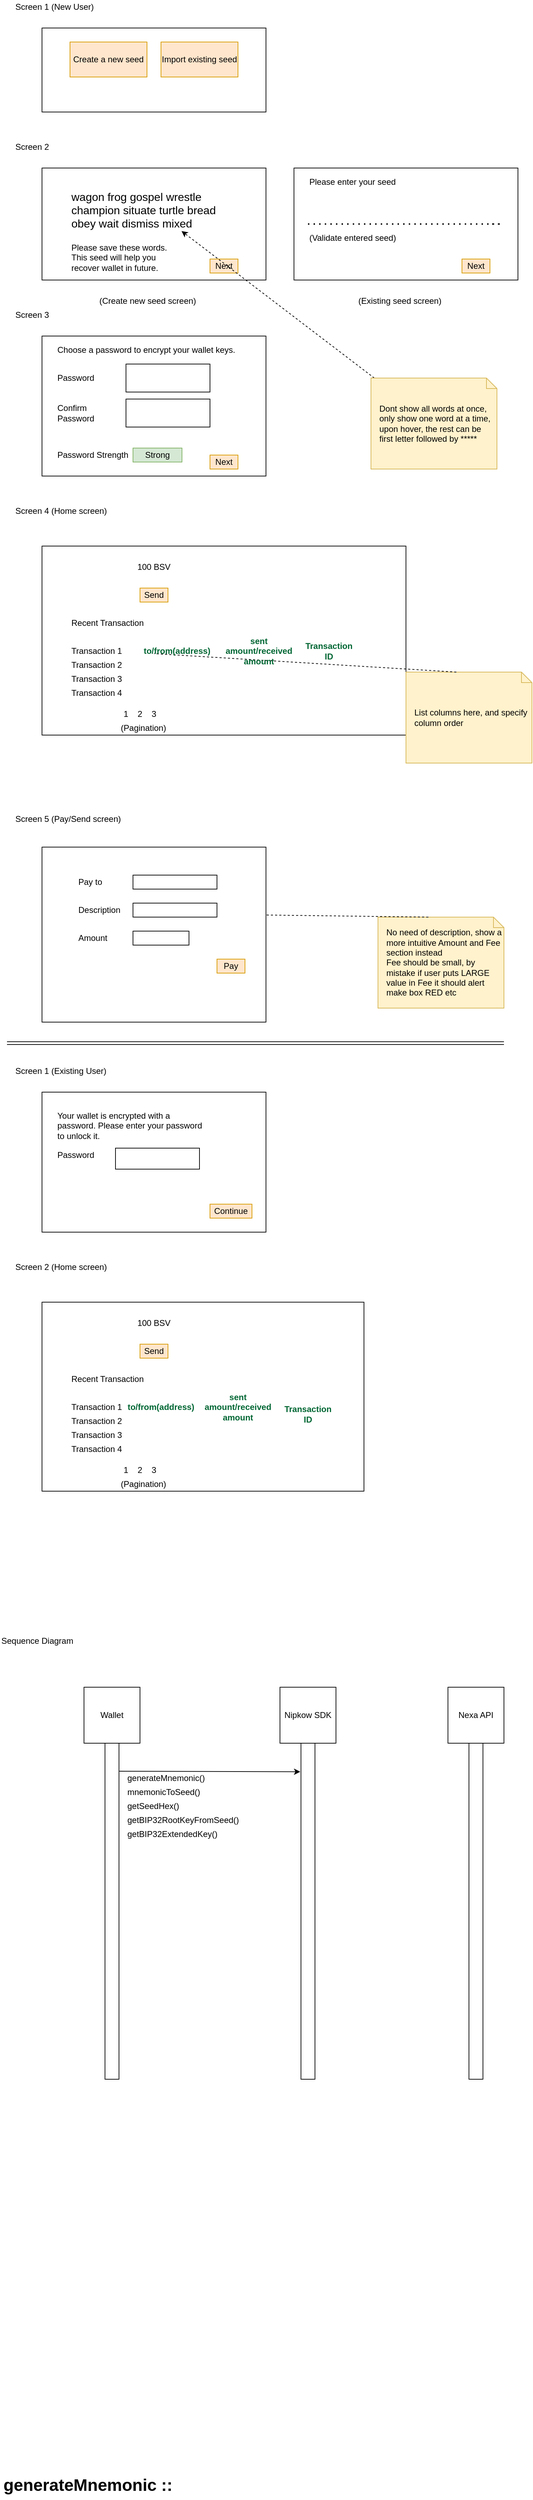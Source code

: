 <mxfile version="13.6.2" type="github">
  <diagram id="G2U72_mk4-tE0iACLa10" name="Page-1">
    <mxGraphModel dx="1350" dy="769" grid="1" gridSize="10" guides="1" tooltips="1" connect="1" arrows="1" fold="1" page="1" pageScale="1" pageWidth="827" pageHeight="1169" math="0" shadow="0">
      <root>
        <mxCell id="0" />
        <mxCell id="1" parent="0" />
        <mxCell id="WEFgnCn8ByLuufPp5znP-1" value="" style="rounded=0;whiteSpace=wrap;html=1;" parent="1" vertex="1">
          <mxGeometry x="100" y="70" width="320" height="120" as="geometry" />
        </mxCell>
        <mxCell id="WEFgnCn8ByLuufPp5znP-2" value="Screen 1 (New User)" style="text;html=1;strokeColor=none;fillColor=none;align=left;verticalAlign=middle;whiteSpace=wrap;rounded=0;" parent="1" vertex="1">
          <mxGeometry x="60" y="30" width="250" height="20" as="geometry" />
        </mxCell>
        <mxCell id="WEFgnCn8ByLuufPp5znP-3" value="Screen 2" style="text;html=1;strokeColor=none;fillColor=none;align=left;verticalAlign=middle;whiteSpace=wrap;rounded=0;" parent="1" vertex="1">
          <mxGeometry x="60" y="230" width="60" height="20" as="geometry" />
        </mxCell>
        <mxCell id="WEFgnCn8ByLuufPp5znP-4" value="Screen 4 (Home screen)" style="text;html=1;strokeColor=none;fillColor=none;align=left;verticalAlign=middle;whiteSpace=wrap;rounded=0;" parent="1" vertex="1">
          <mxGeometry x="60" y="750" width="230" height="20" as="geometry" />
        </mxCell>
        <mxCell id="WEFgnCn8ByLuufPp5znP-5" value="Screen 3" style="text;html=1;strokeColor=none;fillColor=none;align=left;verticalAlign=middle;whiteSpace=wrap;rounded=0;" parent="1" vertex="1">
          <mxGeometry x="60" y="470" width="60" height="20" as="geometry" />
        </mxCell>
        <mxCell id="WEFgnCn8ByLuufPp5znP-6" value="Screen 5 (Pay/Send screen)" style="text;html=1;strokeColor=none;fillColor=none;align=left;verticalAlign=middle;whiteSpace=wrap;rounded=0;" parent="1" vertex="1">
          <mxGeometry x="60" y="1190" width="320" height="20" as="geometry" />
        </mxCell>
        <mxCell id="WEFgnCn8ByLuufPp5znP-7" value="Create a new seed" style="text;html=1;align=center;verticalAlign=middle;whiteSpace=wrap;rounded=0;labelBackgroundColor=none;fillColor=#ffe6cc;strokeColor=#d79b00;" parent="1" vertex="1">
          <mxGeometry x="140" y="90" width="110" height="50" as="geometry" />
        </mxCell>
        <mxCell id="WEFgnCn8ByLuufPp5znP-8" value="Import existing seed" style="text;html=1;strokeColor=#d79b00;fillColor=#ffe6cc;align=center;verticalAlign=middle;whiteSpace=wrap;rounded=0;" parent="1" vertex="1">
          <mxGeometry x="270" y="90" width="110" height="50" as="geometry" />
        </mxCell>
        <mxCell id="WEFgnCn8ByLuufPp5znP-9" value="" style="rounded=0;whiteSpace=wrap;html=1;labelBackgroundColor=none;fillColor=none;align=center;" parent="1" vertex="1">
          <mxGeometry x="100" y="270" width="320" height="160" as="geometry" />
        </mxCell>
        <mxCell id="WEFgnCn8ByLuufPp5znP-10" value="" style="rounded=0;whiteSpace=wrap;html=1;labelBackgroundColor=none;fillColor=none;align=center;" parent="1" vertex="1">
          <mxGeometry x="460" y="270" width="320" height="160" as="geometry" />
        </mxCell>
        <mxCell id="WEFgnCn8ByLuufPp5znP-11" value="(Create new seed screen)" style="text;html=1;strokeColor=none;fillColor=none;align=left;verticalAlign=middle;whiteSpace=wrap;rounded=0;labelBackgroundColor=none;" parent="1" vertex="1">
          <mxGeometry x="180" y="450" width="160" height="20" as="geometry" />
        </mxCell>
        <mxCell id="WEFgnCn8ByLuufPp5znP-12" value="(Existing seed screen)" style="text;html=1;strokeColor=none;fillColor=none;align=left;verticalAlign=middle;whiteSpace=wrap;rounded=0;labelBackgroundColor=none;" parent="1" vertex="1">
          <mxGeometry x="550" y="450" width="160" height="20" as="geometry" />
        </mxCell>
        <mxCell id="WEFgnCn8ByLuufPp5znP-13" value="&lt;p style=&quot;font-size: medium ; margin: 0px&quot;&gt;wagon frog gospel wrestle champion situate turtle bread obey wait dismiss mixed&lt;/p&gt;" style="text;html=1;strokeColor=none;fillColor=none;align=left;verticalAlign=middle;whiteSpace=wrap;rounded=0;labelBackgroundColor=none;" parent="1" vertex="1">
          <mxGeometry x="140" y="300" width="240" height="60" as="geometry" />
        </mxCell>
        <mxCell id="WEFgnCn8ByLuufPp5znP-14" value="Next" style="text;html=1;strokeColor=#d79b00;fillColor=#ffe6cc;align=center;verticalAlign=middle;whiteSpace=wrap;rounded=0;labelBackgroundColor=none;" parent="1" vertex="1">
          <mxGeometry x="340" y="400" width="40" height="20" as="geometry" />
        </mxCell>
        <mxCell id="WEFgnCn8ByLuufPp5znP-15" value="Next" style="text;html=1;strokeColor=#d79b00;fillColor=#ffe6cc;align=center;verticalAlign=middle;whiteSpace=wrap;rounded=0;labelBackgroundColor=none;" parent="1" vertex="1">
          <mxGeometry x="700" y="400" width="40" height="20" as="geometry" />
        </mxCell>
        <mxCell id="WEFgnCn8ByLuufPp5znP-16" value="" style="endArrow=none;dashed=1;html=1;dashPattern=1 3;strokeWidth=2;" parent="1" edge="1">
          <mxGeometry width="50" height="50" relative="1" as="geometry">
            <mxPoint x="480" y="350" as="sourcePoint" />
            <mxPoint x="740" y="350" as="targetPoint" />
            <Array as="points">
              <mxPoint x="740" y="350" />
              <mxPoint x="760" y="350" />
            </Array>
          </mxGeometry>
        </mxCell>
        <mxCell id="WEFgnCn8ByLuufPp5znP-17" value="Please enter your seed" style="text;html=1;strokeColor=none;fillColor=none;align=left;verticalAlign=middle;whiteSpace=wrap;rounded=0;labelBackgroundColor=none;" parent="1" vertex="1">
          <mxGeometry x="480" y="280" width="160" height="20" as="geometry" />
        </mxCell>
        <mxCell id="WEFgnCn8ByLuufPp5znP-18" value="" style="rounded=0;whiteSpace=wrap;html=1;labelBackgroundColor=none;fillColor=none;align=center;" parent="1" vertex="1">
          <mxGeometry x="100" y="510" width="320" height="200" as="geometry" />
        </mxCell>
        <mxCell id="WEFgnCn8ByLuufPp5znP-19" value="Choose a password to encrypt your wallet keys." style="text;html=1;strokeColor=none;fillColor=none;align=left;verticalAlign=middle;whiteSpace=wrap;rounded=0;labelBackgroundColor=none;" parent="1" vertex="1">
          <mxGeometry x="120" y="520" width="260" height="20" as="geometry" />
        </mxCell>
        <mxCell id="WEFgnCn8ByLuufPp5znP-20" value="" style="rounded=0;whiteSpace=wrap;html=1;labelBackgroundColor=none;fillColor=none;align=left;" parent="1" vertex="1">
          <mxGeometry x="220" y="550" width="120" height="40" as="geometry" />
        </mxCell>
        <mxCell id="WEFgnCn8ByLuufPp5znP-21" value="Password" style="text;html=1;strokeColor=none;fillColor=none;align=left;verticalAlign=middle;whiteSpace=wrap;rounded=0;labelBackgroundColor=none;" parent="1" vertex="1">
          <mxGeometry x="120" y="560" width="80" height="20" as="geometry" />
        </mxCell>
        <mxCell id="WEFgnCn8ByLuufPp5znP-22" value="Confirm&amp;nbsp; Password" style="text;html=1;strokeColor=none;fillColor=none;align=left;verticalAlign=middle;whiteSpace=wrap;rounded=0;labelBackgroundColor=none;" parent="1" vertex="1">
          <mxGeometry x="120" y="610" width="40" height="20" as="geometry" />
        </mxCell>
        <mxCell id="WEFgnCn8ByLuufPp5znP-23" value="" style="rounded=0;whiteSpace=wrap;html=1;labelBackgroundColor=none;fillColor=none;align=left;" parent="1" vertex="1">
          <mxGeometry x="220" y="600" width="120" height="40" as="geometry" />
        </mxCell>
        <mxCell id="WEFgnCn8ByLuufPp5znP-24" value="Next" style="text;html=1;strokeColor=#d79b00;fillColor=#ffe6cc;align=center;verticalAlign=middle;whiteSpace=wrap;rounded=0;labelBackgroundColor=none;" parent="1" vertex="1">
          <mxGeometry x="340" y="680" width="40" height="20" as="geometry" />
        </mxCell>
        <mxCell id="WEFgnCn8ByLuufPp5znP-25" value="Password Strength" style="text;html=1;strokeColor=none;fillColor=none;align=left;verticalAlign=middle;whiteSpace=wrap;rounded=0;labelBackgroundColor=none;" parent="1" vertex="1">
          <mxGeometry x="120" y="670" width="110" height="20" as="geometry" />
        </mxCell>
        <mxCell id="WEFgnCn8ByLuufPp5znP-26" value="Strong" style="text;html=1;strokeColor=#82b366;fillColor=#d5e8d4;align=center;verticalAlign=middle;whiteSpace=wrap;rounded=0;labelBackgroundColor=none;" parent="1" vertex="1">
          <mxGeometry x="230" y="670" width="70" height="20" as="geometry" />
        </mxCell>
        <mxCell id="WEFgnCn8ByLuufPp5znP-27" value="" style="rounded=0;whiteSpace=wrap;html=1;labelBackgroundColor=none;fillColor=none;align=left;" parent="1" vertex="1">
          <mxGeometry x="100" y="810" width="520" height="270" as="geometry" />
        </mxCell>
        <mxCell id="WEFgnCn8ByLuufPp5znP-28" value="100 BSV" style="text;html=1;strokeColor=none;fillColor=none;align=center;verticalAlign=middle;whiteSpace=wrap;rounded=0;labelBackgroundColor=none;" parent="1" vertex="1">
          <mxGeometry x="220" y="830" width="80" height="20" as="geometry" />
        </mxCell>
        <mxCell id="WEFgnCn8ByLuufPp5znP-29" value="Send" style="text;html=1;strokeColor=#d79b00;fillColor=#ffe6cc;align=center;verticalAlign=middle;whiteSpace=wrap;rounded=0;labelBackgroundColor=none;" parent="1" vertex="1">
          <mxGeometry x="240" y="870" width="40" height="20" as="geometry" />
        </mxCell>
        <mxCell id="WEFgnCn8ByLuufPp5znP-30" value="Recent Transaction" style="text;html=1;strokeColor=none;fillColor=none;align=left;verticalAlign=middle;whiteSpace=wrap;rounded=0;labelBackgroundColor=none;" parent="1" vertex="1">
          <mxGeometry x="140" y="910" width="120" height="20" as="geometry" />
        </mxCell>
        <mxCell id="WEFgnCn8ByLuufPp5znP-31" value="Transaction 1" style="text;html=1;strokeColor=none;fillColor=none;align=left;verticalAlign=middle;whiteSpace=wrap;rounded=0;labelBackgroundColor=none;" parent="1" vertex="1">
          <mxGeometry x="140" y="950" width="120" height="20" as="geometry" />
        </mxCell>
        <mxCell id="WEFgnCn8ByLuufPp5znP-32" value="Transaction 2" style="text;html=1;strokeColor=none;fillColor=none;align=left;verticalAlign=middle;whiteSpace=wrap;rounded=0;labelBackgroundColor=none;" parent="1" vertex="1">
          <mxGeometry x="140" y="970" width="120" height="20" as="geometry" />
        </mxCell>
        <mxCell id="WEFgnCn8ByLuufPp5znP-33" value="Transaction 3" style="text;html=1;strokeColor=none;fillColor=none;align=left;verticalAlign=middle;whiteSpace=wrap;rounded=0;labelBackgroundColor=none;" parent="1" vertex="1">
          <mxGeometry x="140" y="990" width="120" height="20" as="geometry" />
        </mxCell>
        <mxCell id="WEFgnCn8ByLuufPp5znP-34" value="Transaction 4" style="text;html=1;strokeColor=none;fillColor=none;align=left;verticalAlign=middle;whiteSpace=wrap;rounded=0;labelBackgroundColor=none;" parent="1" vertex="1">
          <mxGeometry x="140" y="1010" width="120" height="20" as="geometry" />
        </mxCell>
        <mxCell id="WEFgnCn8ByLuufPp5znP-35" value="" style="rounded=0;whiteSpace=wrap;html=1;labelBackgroundColor=none;fillColor=none;align=left;" parent="1" vertex="1">
          <mxGeometry x="100" y="1240" width="320" height="250" as="geometry" />
        </mxCell>
        <mxCell id="WEFgnCn8ByLuufPp5znP-36" value="Pay to" style="text;html=1;strokeColor=none;fillColor=none;align=left;verticalAlign=middle;whiteSpace=wrap;rounded=0;labelBackgroundColor=none;" parent="1" vertex="1">
          <mxGeometry x="150" y="1280" width="40" height="20" as="geometry" />
        </mxCell>
        <mxCell id="WEFgnCn8ByLuufPp5znP-37" value="Description" style="text;html=1;strokeColor=none;fillColor=none;align=left;verticalAlign=middle;whiteSpace=wrap;rounded=0;labelBackgroundColor=none;" parent="1" vertex="1">
          <mxGeometry x="150" y="1320" width="80" height="20" as="geometry" />
        </mxCell>
        <mxCell id="WEFgnCn8ByLuufPp5znP-38" value="Amount" style="text;html=1;strokeColor=none;fillColor=none;align=left;verticalAlign=middle;whiteSpace=wrap;rounded=0;labelBackgroundColor=none;" parent="1" vertex="1">
          <mxGeometry x="150" y="1360" width="40" height="20" as="geometry" />
        </mxCell>
        <mxCell id="WEFgnCn8ByLuufPp5znP-39" value="Pay" style="text;html=1;strokeColor=#d79b00;fillColor=#ffe6cc;align=center;verticalAlign=middle;whiteSpace=wrap;rounded=0;labelBackgroundColor=none;" parent="1" vertex="1">
          <mxGeometry x="350" y="1400" width="40" height="20" as="geometry" />
        </mxCell>
        <mxCell id="WEFgnCn8ByLuufPp5znP-40" value="" style="rounded=0;whiteSpace=wrap;html=1;labelBackgroundColor=none;fillColor=none;align=left;" parent="1" vertex="1">
          <mxGeometry x="230" y="1280" width="120" height="20" as="geometry" />
        </mxCell>
        <mxCell id="WEFgnCn8ByLuufPp5znP-41" value="" style="rounded=0;whiteSpace=wrap;html=1;labelBackgroundColor=none;fillColor=none;align=left;" parent="1" vertex="1">
          <mxGeometry x="230" y="1320" width="120" height="20" as="geometry" />
        </mxCell>
        <mxCell id="WEFgnCn8ByLuufPp5znP-42" value="" style="rounded=0;whiteSpace=wrap;html=1;labelBackgroundColor=none;fillColor=none;align=left;" parent="1" vertex="1">
          <mxGeometry x="230" y="1360" width="80" height="20" as="geometry" />
        </mxCell>
        <mxCell id="WEFgnCn8ByLuufPp5znP-43" value="(Validate entered seed)" style="text;html=1;strokeColor=none;fillColor=none;align=left;verticalAlign=middle;whiteSpace=wrap;rounded=0;labelBackgroundColor=none;" parent="1" vertex="1">
          <mxGeometry x="480" y="360" width="280" height="20" as="geometry" />
        </mxCell>
        <mxCell id="WEFgnCn8ByLuufPp5znP-44" value="Please save these words. This seed will help you recover wallet in future." style="text;html=1;strokeColor=none;fillColor=none;align=left;verticalAlign=top;whiteSpace=wrap;rounded=0;labelBackgroundColor=none;" parent="1" vertex="1">
          <mxGeometry x="140" y="370" width="160" height="50" as="geometry" />
        </mxCell>
        <mxCell id="WEFgnCn8ByLuufPp5znP-45" value="Screen 1 (Existing User)" style="text;html=1;strokeColor=none;fillColor=none;align=left;verticalAlign=middle;whiteSpace=wrap;rounded=0;" parent="1" vertex="1">
          <mxGeometry x="60" y="1550" width="250" height="20" as="geometry" />
        </mxCell>
        <mxCell id="WEFgnCn8ByLuufPp5znP-46" value="" style="rounded=0;whiteSpace=wrap;html=1;labelBackgroundColor=none;fillColor=none;align=center;" parent="1" vertex="1">
          <mxGeometry x="100" y="1590" width="320" height="200" as="geometry" />
        </mxCell>
        <mxCell id="WEFgnCn8ByLuufPp5znP-47" value="Your wallet is encrypted with a password. Please enter your password to unlock it." style="text;html=1;strokeColor=none;fillColor=none;align=left;verticalAlign=top;whiteSpace=wrap;rounded=0;labelBackgroundColor=none;" parent="1" vertex="1">
          <mxGeometry x="120" y="1610" width="220" height="60" as="geometry" />
        </mxCell>
        <mxCell id="WEFgnCn8ByLuufPp5znP-48" value="Password" style="text;html=1;strokeColor=none;fillColor=none;align=left;verticalAlign=middle;whiteSpace=wrap;rounded=0;labelBackgroundColor=none;" parent="1" vertex="1">
          <mxGeometry x="120" y="1670" width="80" height="20" as="geometry" />
        </mxCell>
        <mxCell id="WEFgnCn8ByLuufPp5znP-49" value="" style="rounded=0;whiteSpace=wrap;html=1;labelBackgroundColor=none;fillColor=none;align=left;" parent="1" vertex="1">
          <mxGeometry x="205" y="1670" width="120" height="30" as="geometry" />
        </mxCell>
        <mxCell id="WEFgnCn8ByLuufPp5znP-50" value="Continue" style="text;html=1;strokeColor=#d79b00;fillColor=#ffe6cc;align=center;verticalAlign=middle;whiteSpace=wrap;rounded=0;labelBackgroundColor=none;" parent="1" vertex="1">
          <mxGeometry x="340" y="1750" width="60" height="20" as="geometry" />
        </mxCell>
        <mxCell id="WEFgnCn8ByLuufPp5znP-51" value="1" style="text;html=1;strokeColor=none;fillColor=none;align=center;verticalAlign=middle;whiteSpace=wrap;rounded=0;labelBackgroundColor=none;" parent="1" vertex="1">
          <mxGeometry x="200" y="1040" width="40" height="20" as="geometry" />
        </mxCell>
        <mxCell id="WEFgnCn8ByLuufPp5znP-52" value="2" style="text;html=1;strokeColor=none;fillColor=none;align=center;verticalAlign=middle;whiteSpace=wrap;rounded=0;labelBackgroundColor=none;" parent="1" vertex="1">
          <mxGeometry x="220" y="1040" width="40" height="20" as="geometry" />
        </mxCell>
        <mxCell id="WEFgnCn8ByLuufPp5znP-53" value="3" style="text;html=1;strokeColor=none;fillColor=none;align=center;verticalAlign=middle;whiteSpace=wrap;rounded=0;labelBackgroundColor=none;" parent="1" vertex="1">
          <mxGeometry x="240" y="1040" width="40" height="20" as="geometry" />
        </mxCell>
        <mxCell id="WEFgnCn8ByLuufPp5znP-54" value="(Pagination)" style="text;html=1;strokeColor=none;fillColor=none;align=center;verticalAlign=middle;whiteSpace=wrap;rounded=0;labelBackgroundColor=none;" parent="1" vertex="1">
          <mxGeometry x="210" y="1060" width="70" height="20" as="geometry" />
        </mxCell>
        <mxCell id="WEFgnCn8ByLuufPp5znP-55" value="Screen 2 (Home screen)" style="text;html=1;strokeColor=none;fillColor=none;align=left;verticalAlign=middle;whiteSpace=wrap;rounded=0;" parent="1" vertex="1">
          <mxGeometry x="60" y="1830" width="230" height="20" as="geometry" />
        </mxCell>
        <mxCell id="WEFgnCn8ByLuufPp5znP-56" value="" style="rounded=0;whiteSpace=wrap;html=1;labelBackgroundColor=none;fillColor=none;align=left;" parent="1" vertex="1">
          <mxGeometry x="100" y="1890" width="460" height="270" as="geometry" />
        </mxCell>
        <mxCell id="WEFgnCn8ByLuufPp5znP-57" value="100 BSV" style="text;html=1;strokeColor=none;fillColor=none;align=center;verticalAlign=middle;whiteSpace=wrap;rounded=0;labelBackgroundColor=none;" parent="1" vertex="1">
          <mxGeometry x="220" y="1910" width="80" height="20" as="geometry" />
        </mxCell>
        <mxCell id="WEFgnCn8ByLuufPp5znP-58" value="Send" style="text;html=1;strokeColor=#d79b00;fillColor=#ffe6cc;align=center;verticalAlign=middle;whiteSpace=wrap;rounded=0;labelBackgroundColor=none;" parent="1" vertex="1">
          <mxGeometry x="240" y="1950" width="40" height="20" as="geometry" />
        </mxCell>
        <mxCell id="WEFgnCn8ByLuufPp5znP-59" value="Recent Transaction" style="text;html=1;strokeColor=none;fillColor=none;align=left;verticalAlign=middle;whiteSpace=wrap;rounded=0;labelBackgroundColor=none;" parent="1" vertex="1">
          <mxGeometry x="140" y="1990" width="120" height="20" as="geometry" />
        </mxCell>
        <mxCell id="WEFgnCn8ByLuufPp5znP-60" value="Transaction 1" style="text;html=1;strokeColor=none;fillColor=none;align=left;verticalAlign=middle;whiteSpace=wrap;rounded=0;labelBackgroundColor=none;" parent="1" vertex="1">
          <mxGeometry x="140" y="2030" width="120" height="20" as="geometry" />
        </mxCell>
        <mxCell id="WEFgnCn8ByLuufPp5znP-61" value="Transaction 2" style="text;html=1;strokeColor=none;fillColor=none;align=left;verticalAlign=middle;whiteSpace=wrap;rounded=0;labelBackgroundColor=none;" parent="1" vertex="1">
          <mxGeometry x="140" y="2050" width="120" height="20" as="geometry" />
        </mxCell>
        <mxCell id="WEFgnCn8ByLuufPp5znP-62" value="Transaction 3" style="text;html=1;strokeColor=none;fillColor=none;align=left;verticalAlign=middle;whiteSpace=wrap;rounded=0;labelBackgroundColor=none;" parent="1" vertex="1">
          <mxGeometry x="140" y="2070" width="120" height="20" as="geometry" />
        </mxCell>
        <mxCell id="WEFgnCn8ByLuufPp5znP-63" value="Transaction 4" style="text;html=1;strokeColor=none;fillColor=none;align=left;verticalAlign=middle;whiteSpace=wrap;rounded=0;labelBackgroundColor=none;" parent="1" vertex="1">
          <mxGeometry x="140" y="2090" width="120" height="20" as="geometry" />
        </mxCell>
        <mxCell id="WEFgnCn8ByLuufPp5znP-64" value="1" style="text;html=1;strokeColor=none;fillColor=none;align=center;verticalAlign=middle;whiteSpace=wrap;rounded=0;labelBackgroundColor=none;" parent="1" vertex="1">
          <mxGeometry x="200" y="2120" width="40" height="20" as="geometry" />
        </mxCell>
        <mxCell id="WEFgnCn8ByLuufPp5znP-65" value="2" style="text;html=1;strokeColor=none;fillColor=none;align=center;verticalAlign=middle;whiteSpace=wrap;rounded=0;labelBackgroundColor=none;" parent="1" vertex="1">
          <mxGeometry x="220" y="2120" width="40" height="20" as="geometry" />
        </mxCell>
        <mxCell id="WEFgnCn8ByLuufPp5znP-66" value="3" style="text;html=1;strokeColor=none;fillColor=none;align=center;verticalAlign=middle;whiteSpace=wrap;rounded=0;labelBackgroundColor=none;" parent="1" vertex="1">
          <mxGeometry x="240" y="2120" width="40" height="20" as="geometry" />
        </mxCell>
        <mxCell id="WEFgnCn8ByLuufPp5znP-67" value="(Pagination)" style="text;html=1;strokeColor=none;fillColor=none;align=center;verticalAlign=middle;whiteSpace=wrap;rounded=0;labelBackgroundColor=none;" parent="1" vertex="1">
          <mxGeometry x="210" y="2140" width="70" height="20" as="geometry" />
        </mxCell>
        <mxCell id="WEFgnCn8ByLuufPp5znP-82" style="rounded=0;orthogonalLoop=1;jettySize=auto;html=1;dashed=1;" parent="1" source="WEFgnCn8ByLuufPp5znP-81" target="WEFgnCn8ByLuufPp5znP-13" edge="1">
          <mxGeometry relative="1" as="geometry" />
        </mxCell>
        <mxCell id="WEFgnCn8ByLuufPp5znP-81" value="Dont show all words at once, only show one word at a time, upon hover, the rest can be first letter followed by *****" style="shape=note;size=15;align=left;spacingLeft=10;html=1;whiteSpace=wrap;fillColor=#fff2cc;strokeColor=#d6b656;" parent="1" vertex="1">
          <mxGeometry x="570" y="570" width="180" height="130" as="geometry" />
        </mxCell>
        <mxCell id="YPXlL28YaBKqJH8wK1t2-1" value="Wallet" style="whiteSpace=wrap;html=1;aspect=fixed;" parent="1" vertex="1">
          <mxGeometry x="160" y="2440" width="80" height="80" as="geometry" />
        </mxCell>
        <mxCell id="hKRBO41xjEEhLr28S79f-1" value="" style="group" parent="1" connectable="0" vertex="1">
          <mxGeometry x="620" y="990" width="180" height="130" as="geometry" />
        </mxCell>
        <mxCell id="WEFgnCn8ByLuufPp5znP-78" value="List columns here, and specify column order" style="shape=note;size=15;align=left;spacingLeft=10;html=1;whiteSpace=wrap;fillColor=#fff2cc;strokeColor=#d6b656;" parent="hKRBO41xjEEhLr28S79f-1" vertex="1">
          <mxGeometry width="180" height="130" as="geometry" />
        </mxCell>
        <mxCell id="YPXlL28YaBKqJH8wK1t2-2" value="Nipkow SDK" style="whiteSpace=wrap;html=1;aspect=fixed;" parent="1" vertex="1">
          <mxGeometry x="440" y="2440" width="80" height="80" as="geometry" />
        </mxCell>
        <mxCell id="hKRBO41xjEEhLr28S79f-2" value="" style="group" parent="1" connectable="0" vertex="1">
          <mxGeometry x="580" y="1340" width="180" height="130" as="geometry" />
        </mxCell>
        <mxCell id="hKRBO41xjEEhLr28S79f-3" value="No need of description, show a more intuitive Amount and Fee section instead&lt;br&gt;Fee should be small, by mistake if user puts LARGE value in Fee it should alert make box RED etc" style="shape=note;size=15;align=left;spacingLeft=10;html=1;whiteSpace=wrap;fillColor=#fff2cc;strokeColor=#d6b656;" parent="hKRBO41xjEEhLr28S79f-2" vertex="1">
          <mxGeometry width="180" height="130" as="geometry" />
        </mxCell>
        <mxCell id="YPXlL28YaBKqJH8wK1t2-3" value="Nexa API" style="whiteSpace=wrap;html=1;aspect=fixed;" parent="1" vertex="1">
          <mxGeometry x="680" y="2440" width="80" height="80" as="geometry" />
        </mxCell>
        <mxCell id="hKRBO41xjEEhLr28S79f-4" value="" style="edgeStyle=none;endArrow=none;exitX=0.4;exitY=0;dashed=1;html=1;entryX=0.997;entryY=0.388;entryDx=0;entryDy=0;entryPerimeter=0;" parent="1" source="hKRBO41xjEEhLr28S79f-3" target="WEFgnCn8ByLuufPp5znP-35" edge="1">
          <mxGeometry x="1" relative="1" as="geometry">
            <mxPoint x="550" y="1240" as="targetPoint" />
          </mxGeometry>
        </mxCell>
        <mxCell id="YPXlL28YaBKqJH8wK1t2-4" value="" style="rounded=0;whiteSpace=wrap;html=1;" parent="1" vertex="1">
          <mxGeometry x="190" y="2520" width="20" height="480" as="geometry" />
        </mxCell>
        <mxCell id="hKRBO41xjEEhLr28S79f-5" value="" style="shape=link;html=1;" parent="1" edge="1">
          <mxGeometry width="100" relative="1" as="geometry">
            <mxPoint x="50" y="1520" as="sourcePoint" />
            <mxPoint x="760" y="1520" as="targetPoint" />
          </mxGeometry>
        </mxCell>
        <mxCell id="YPXlL28YaBKqJH8wK1t2-5" value="" style="rounded=0;whiteSpace=wrap;html=1;" parent="1" vertex="1">
          <mxGeometry x="470" y="2520" width="20" height="480" as="geometry" />
        </mxCell>
        <mxCell id="YPXlL28YaBKqJH8wK1t2-6" value="" style="rounded=0;whiteSpace=wrap;html=1;" parent="1" vertex="1">
          <mxGeometry x="710" y="2520" width="20" height="480" as="geometry" />
        </mxCell>
        <mxCell id="YPXlL28YaBKqJH8wK1t2-7" value="" style="endArrow=classic;html=1;entryX=-0.05;entryY=0.085;entryDx=0;entryDy=0;entryPerimeter=0;" parent="1" target="YPXlL28YaBKqJH8wK1t2-5" edge="1">
          <mxGeometry width="50" height="50" relative="1" as="geometry">
            <mxPoint x="210" y="2560" as="sourcePoint" />
            <mxPoint x="290" y="2560" as="targetPoint" />
          </mxGeometry>
        </mxCell>
        <mxCell id="YPXlL28YaBKqJH8wK1t2-8" value="generateMnemonic()" style="text;html=1;strokeColor=none;fillColor=none;align=left;verticalAlign=middle;whiteSpace=wrap;rounded=0;" parent="1" vertex="1">
          <mxGeometry x="220" y="2560" width="72.5" height="20" as="geometry" />
        </mxCell>
        <mxCell id="YPXlL28YaBKqJH8wK1t2-9" value="&lt;h1&gt;generateMnemonic ::&amp;nbsp;&lt;/h1&gt;" style="text;html=1;strokeColor=none;fillColor=none;spacing=5;spacingTop=-20;whiteSpace=wrap;overflow=hidden;rounded=0;" parent="1" vertex="1">
          <mxGeometry x="40" y="3560" width="630" height="40" as="geometry" />
        </mxCell>
        <mxCell id="YPXlL28YaBKqJH8wK1t2-13" value="mnemonicToSeed()" style="text;html=1;strokeColor=none;fillColor=none;align=left;verticalAlign=middle;whiteSpace=wrap;rounded=0;" parent="1" vertex="1">
          <mxGeometry x="220" y="2580" width="105" height="20" as="geometry" />
        </mxCell>
        <mxCell id="WEFgnCn8ByLuufPp5znP-79" value="" style="edgeStyle=none;endArrow=none;exitX=0.4;exitY=0;dashed=1;html=1;" parent="1" source="WEFgnCn8ByLuufPp5znP-78" target="WEFgnCn8ByLuufPp5znP-31" edge="1">
          <mxGeometry x="1" relative="1" as="geometry">
            <mxPoint x="560" y="940" as="targetPoint" />
          </mxGeometry>
        </mxCell>
        <mxCell id="YPXlL28YaBKqJH8wK1t2-14" value="getSeedHex()" style="text;html=1;strokeColor=none;fillColor=none;align=left;verticalAlign=middle;whiteSpace=wrap;rounded=0;" parent="1" vertex="1">
          <mxGeometry x="220" y="2600" width="100" height="20" as="geometry" />
        </mxCell>
        <mxCell id="YPXlL28YaBKqJH8wK1t2-16" value="getBIP32RootKeyFromSeed()" style="text;html=1;strokeColor=none;fillColor=none;align=left;verticalAlign=middle;whiteSpace=wrap;rounded=0;" parent="1" vertex="1">
          <mxGeometry x="220" y="2620" width="40" height="20" as="geometry" />
        </mxCell>
        <mxCell id="YPXlL28YaBKqJH8wK1t2-17" value="getBIP32ExtendedKey()" style="text;html=1;strokeColor=none;fillColor=none;align=left;verticalAlign=middle;whiteSpace=wrap;rounded=0;" parent="1" vertex="1">
          <mxGeometry x="220" y="2640" width="40" height="20" as="geometry" />
        </mxCell>
        <mxCell id="YPXlL28YaBKqJH8wK1t2-18" value="Sequence Diagram" style="text;html=1;strokeColor=none;fillColor=none;align=left;verticalAlign=top;whiteSpace=wrap;rounded=0;spacing=2;" parent="1" vertex="1">
          <mxGeometry x="40" y="2360" width="240" height="27" as="geometry" />
        </mxCell>
        <mxCell id="9gRpQWwVq7k9JwQIeXjd-1" value="&lt;b&gt;&lt;font color=&quot;#006633&quot;&gt;to/from(address)&lt;/font&gt;&lt;/b&gt;" style="text;html=1;strokeColor=none;fillColor=none;align=center;verticalAlign=middle;whiteSpace=wrap;rounded=0;" parent="1" vertex="1">
          <mxGeometry x="273" y="950" width="40" height="20" as="geometry" />
        </mxCell>
        <mxCell id="9gRpQWwVq7k9JwQIeXjd-2" value="&lt;b&gt;&lt;font color=&quot;#006633&quot;&gt;sent amount/received amount&lt;/font&gt;&lt;/b&gt;" style="text;html=1;strokeColor=none;fillColor=none;align=center;verticalAlign=middle;whiteSpace=wrap;rounded=0;" parent="1" vertex="1">
          <mxGeometry x="390" y="950" width="40" height="20" as="geometry" />
        </mxCell>
        <mxCell id="9gRpQWwVq7k9JwQIeXjd-3" value="&lt;b&gt;&lt;font color=&quot;#006633&quot;&gt;Transaction ID&lt;/font&gt;&lt;/b&gt;" style="text;html=1;strokeColor=none;fillColor=none;align=center;verticalAlign=middle;whiteSpace=wrap;rounded=0;" parent="1" vertex="1">
          <mxGeometry x="490" y="950" width="40" height="20" as="geometry" />
        </mxCell>
        <mxCell id="nPiLUeXVizchjzGkamvN-1" value="&lt;b&gt;&lt;font color=&quot;#006633&quot;&gt;to/from(address)&lt;/font&gt;&lt;/b&gt;" style="text;html=1;strokeColor=none;fillColor=none;align=center;verticalAlign=middle;whiteSpace=wrap;rounded=0;" vertex="1" parent="1">
          <mxGeometry x="250" y="2030" width="40" height="20" as="geometry" />
        </mxCell>
        <mxCell id="nPiLUeXVizchjzGkamvN-2" value="&lt;b&gt;&lt;font color=&quot;#006633&quot;&gt;sent amount/received amount&lt;/font&gt;&lt;/b&gt;" style="text;html=1;strokeColor=none;fillColor=none;align=center;verticalAlign=middle;whiteSpace=wrap;rounded=0;" vertex="1" parent="1">
          <mxGeometry x="360" y="2030" width="40" height="20" as="geometry" />
        </mxCell>
        <mxCell id="nPiLUeXVizchjzGkamvN-3" value="&lt;b&gt;&lt;font color=&quot;#006633&quot;&gt;Transaction ID&lt;/font&gt;&lt;/b&gt;" style="text;html=1;strokeColor=none;fillColor=none;align=center;verticalAlign=middle;whiteSpace=wrap;rounded=0;" vertex="1" parent="1">
          <mxGeometry x="460" y="2040" width="40" height="20" as="geometry" />
        </mxCell>
      </root>
    </mxGraphModel>
  </diagram>
</mxfile>
